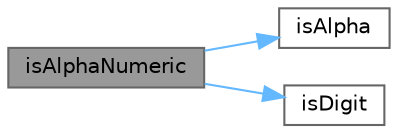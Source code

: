 digraph "isAlphaNumeric"
{
 // LATEX_PDF_SIZE
  bgcolor="transparent";
  edge [fontname=Helvetica,fontsize=10,labelfontname=Helvetica,labelfontsize=10];
  node [fontname=Helvetica,fontsize=10,shape=box,height=0.2,width=0.4];
  rankdir="LR";
  Node1 [id="Node000001",label="isAlphaNumeric",height=0.2,width=0.4,color="gray40", fillcolor="grey60", style="filled", fontcolor="black",tooltip=" "];
  Node1 -> Node2 [id="edge1_Node000001_Node000002",color="steelblue1",style="solid",tooltip=" "];
  Node2 [id="Node000002",label="isAlpha",height=0.2,width=0.4,color="grey40", fillcolor="white", style="filled",URL="$scanner_8cpp.html#ac9f87bd5d8196d16c720b643f2bd0398",tooltip=" "];
  Node1 -> Node3 [id="edge2_Node000001_Node000003",color="steelblue1",style="solid",tooltip=" "];
  Node3 [id="Node000003",label="isDigit",height=0.2,width=0.4,color="grey40", fillcolor="white", style="filled",URL="$scanner_8cpp.html#a337dc0e57490283949287f4d93ecc03e",tooltip=" "];
}
